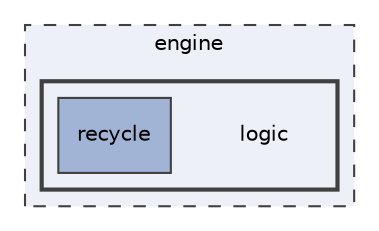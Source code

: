 digraph "engine/logic"
{
 // LATEX_PDF_SIZE
  edge [fontname="Helvetica",fontsize="10",labelfontname="Helvetica",labelfontsize="10"];
  node [fontname="Helvetica",fontsize="10",shape=record];
  compound=true
  subgraph clusterdir_996f45160da62e1a3d7f6046fad68f51 {
    graph [ bgcolor="#edf0f7", pencolor="grey25", style="filled,dashed,", label="engine", fontname="Helvetica", fontsize="10", URL="dir_996f45160da62e1a3d7f6046fad68f51.html"]
  subgraph clusterdir_2ee12d70d3e2faee9b1ae0478b86e22e {
    graph [ bgcolor="#edf0f7", pencolor="grey25", style="filled,bold,", label="", fontname="Helvetica", fontsize="10", URL="dir_2ee12d70d3e2faee9b1ae0478b86e22e.html"]
    dir_2ee12d70d3e2faee9b1ae0478b86e22e [shape=plaintext, label="logic"];
  dir_7c06c3402b61eb477463cd303b47a660 [shape=box, label="recycle", style="filled,", fillcolor="#a2b4d6", color="grey25", URL="dir_7c06c3402b61eb477463cd303b47a660.html"];
  }
  }
}
